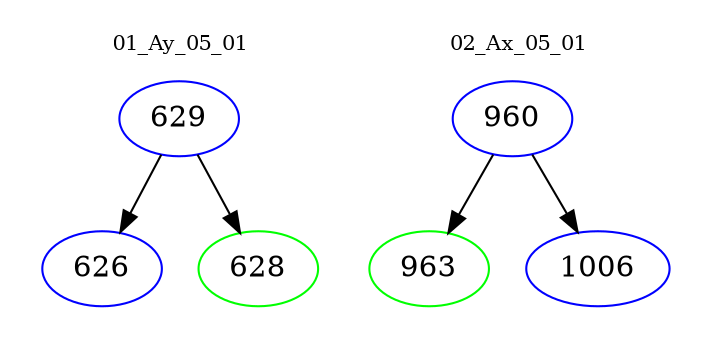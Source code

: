 digraph{
subgraph cluster_0 {
color = white
label = "01_Ay_05_01";
fontsize=10;
T0_629 [label="629", color="blue"]
T0_629 -> T0_626 [color="black"]
T0_626 [label="626", color="blue"]
T0_629 -> T0_628 [color="black"]
T0_628 [label="628", color="green"]
}
subgraph cluster_1 {
color = white
label = "02_Ax_05_01";
fontsize=10;
T1_960 [label="960", color="blue"]
T1_960 -> T1_963 [color="black"]
T1_963 [label="963", color="green"]
T1_960 -> T1_1006 [color="black"]
T1_1006 [label="1006", color="blue"]
}
}
